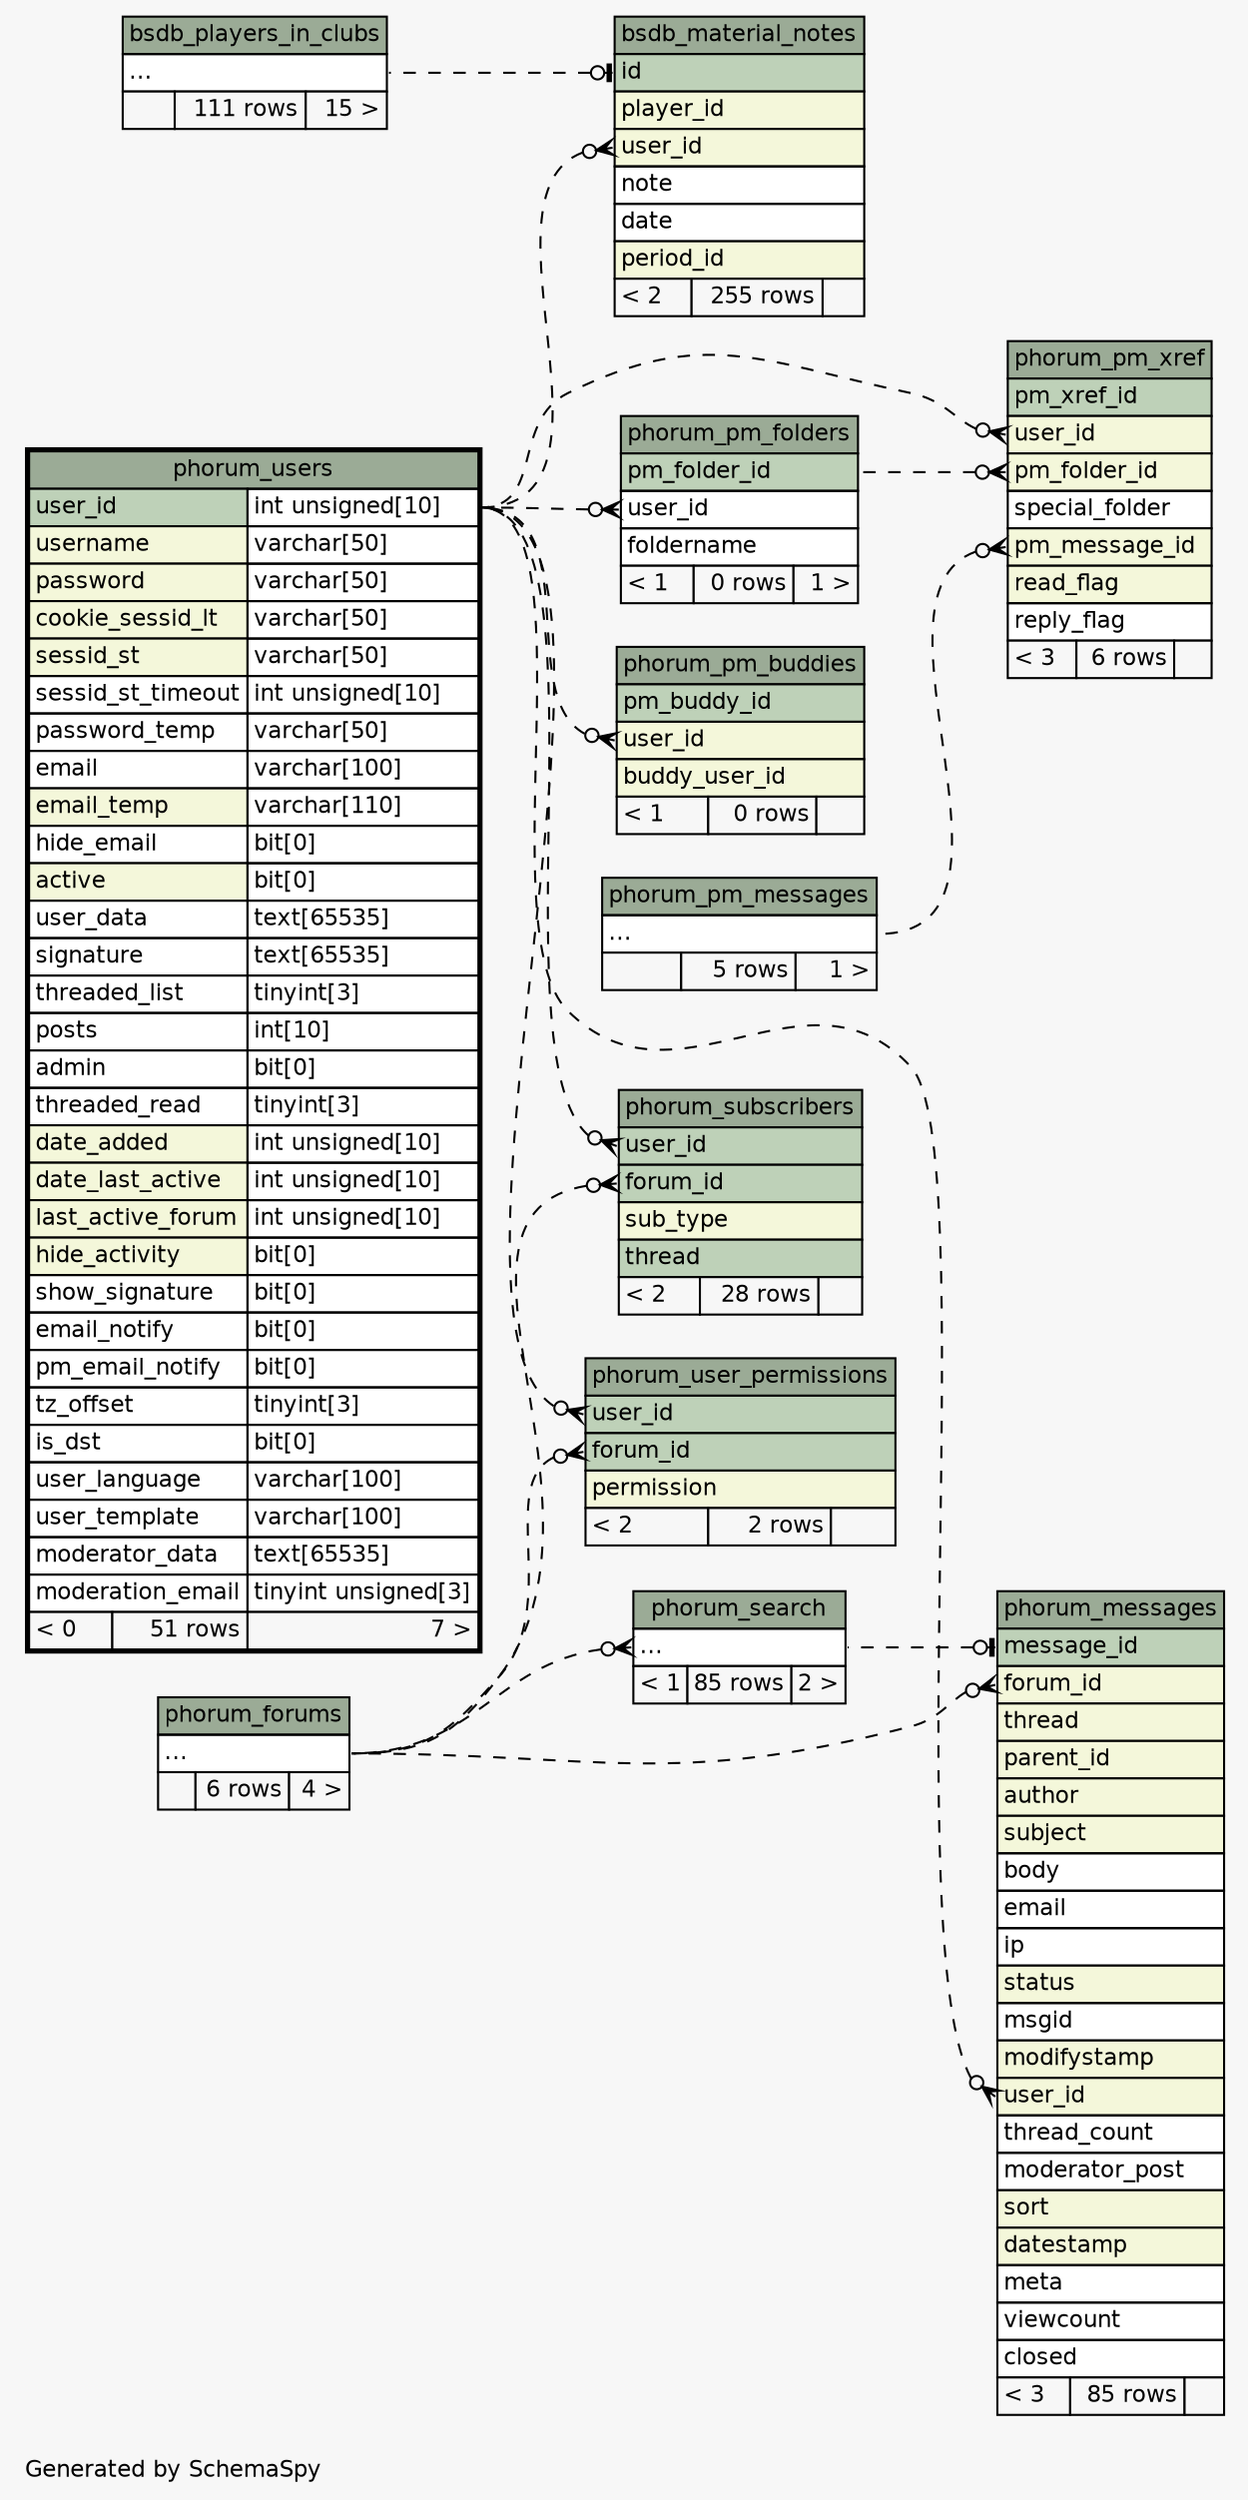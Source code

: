 // dot 2.38.0 on Mac OS X 10.9.4
// SchemaSpy rev 590
digraph "impliedTwoDegreesRelationshipsDiagram" {
  graph [
    rankdir="RL"
    bgcolor="#f7f7f7"
    label="\nGenerated by SchemaSpy"
    labeljust="l"
    nodesep="0.18"
    ranksep="0.46"
    fontname="Helvetica"
    fontsize="11"
  ];
  node [
    fontname="Helvetica"
    fontsize="11"
    shape="plaintext"
  ];
  edge [
    arrowsize="0.8"
  ];
  "bsdb_material_notes":"id":w -> "bsdb_players_in_clubs":"elipses":e [arrowhead=none dir=back arrowtail=teeodot style=dashed];
  "bsdb_material_notes":"user_id":w -> "phorum_users":"user_id.type":e [arrowhead=none dir=back arrowtail=crowodot style=dashed];
  "phorum_messages":"forum_id":w -> "phorum_forums":"elipses":e [arrowhead=none dir=back arrowtail=crowodot style=dashed];
  "phorum_messages":"message_id":w -> "phorum_search":"elipses":e [arrowhead=none dir=back arrowtail=teeodot style=dashed];
  "phorum_messages":"user_id":w -> "phorum_users":"user_id.type":e [arrowhead=none dir=back arrowtail=crowodot style=dashed];
  "phorum_pm_buddies":"user_id":w -> "phorum_users":"user_id.type":e [arrowhead=none dir=back arrowtail=crowodot style=dashed];
  "phorum_pm_folders":"user_id":w -> "phorum_users":"user_id.type":e [arrowhead=none dir=back arrowtail=crowodot style=dashed];
  "phorum_pm_xref":"pm_folder_id":w -> "phorum_pm_folders":"pm_folder_id":e [arrowhead=none dir=back arrowtail=crowodot style=dashed];
  "phorum_pm_xref":"pm_message_id":w -> "phorum_pm_messages":"elipses":e [arrowhead=none dir=back arrowtail=crowodot style=dashed];
  "phorum_pm_xref":"user_id":w -> "phorum_users":"user_id.type":e [arrowhead=none dir=back arrowtail=crowodot style=dashed];
  "phorum_search":"elipses":w -> "phorum_forums":"elipses":e [arrowhead=none dir=back arrowtail=crowodot style=dashed];
  "phorum_subscribers":"forum_id":w -> "phorum_forums":"elipses":e [arrowhead=none dir=back arrowtail=crowodot style=dashed];
  "phorum_subscribers":"user_id":w -> "phorum_users":"user_id.type":e [arrowhead=none dir=back arrowtail=crowodot style=dashed];
  "phorum_user_permissions":"forum_id":w -> "phorum_forums":"elipses":e [arrowhead=none dir=back arrowtail=crowodot style=dashed];
  "phorum_user_permissions":"user_id":w -> "phorum_users":"user_id.type":e [arrowhead=none dir=back arrowtail=crowodot style=dashed];
  "bsdb_material_notes" [
    label=<
    <TABLE BORDER="0" CELLBORDER="1" CELLSPACING="0" BGCOLOR="#ffffff">
      <TR><TD COLSPAN="3" BGCOLOR="#9bab96" ALIGN="CENTER">bsdb_material_notes</TD></TR>
      <TR><TD PORT="id" COLSPAN="3" BGCOLOR="#bed1b8" ALIGN="LEFT">id</TD></TR>
      <TR><TD PORT="player_id" COLSPAN="3" BGCOLOR="#f4f7da" ALIGN="LEFT">player_id</TD></TR>
      <TR><TD PORT="user_id" COLSPAN="3" BGCOLOR="#f4f7da" ALIGN="LEFT">user_id</TD></TR>
      <TR><TD PORT="note" COLSPAN="3" ALIGN="LEFT">note</TD></TR>
      <TR><TD PORT="date" COLSPAN="3" ALIGN="LEFT">date</TD></TR>
      <TR><TD PORT="period_id" COLSPAN="3" BGCOLOR="#f4f7da" ALIGN="LEFT">period_id</TD></TR>
      <TR><TD ALIGN="LEFT" BGCOLOR="#f7f7f7">&lt; 2</TD><TD ALIGN="RIGHT" BGCOLOR="#f7f7f7">255 rows</TD><TD ALIGN="RIGHT" BGCOLOR="#f7f7f7">  </TD></TR>
    </TABLE>>
    URL="bsdb_material_notes.html"
    tooltip="bsdb_material_notes"
  ];
  "bsdb_players_in_clubs" [
    label=<
    <TABLE BORDER="0" CELLBORDER="1" CELLSPACING="0" BGCOLOR="#ffffff">
      <TR><TD COLSPAN="3" BGCOLOR="#9bab96" ALIGN="CENTER">bsdb_players_in_clubs</TD></TR>
      <TR><TD PORT="elipses" COLSPAN="3" ALIGN="LEFT">...</TD></TR>
      <TR><TD ALIGN="LEFT" BGCOLOR="#f7f7f7">  </TD><TD ALIGN="RIGHT" BGCOLOR="#f7f7f7">111 rows</TD><TD ALIGN="RIGHT" BGCOLOR="#f7f7f7">15 &gt;</TD></TR>
    </TABLE>>
    URL="bsdb_players_in_clubs.html"
    tooltip="bsdb_players_in_clubs"
  ];
  "phorum_forums" [
    label=<
    <TABLE BORDER="0" CELLBORDER="1" CELLSPACING="0" BGCOLOR="#ffffff">
      <TR><TD COLSPAN="3" BGCOLOR="#9bab96" ALIGN="CENTER">phorum_forums</TD></TR>
      <TR><TD PORT="elipses" COLSPAN="3" ALIGN="LEFT">...</TD></TR>
      <TR><TD ALIGN="LEFT" BGCOLOR="#f7f7f7">  </TD><TD ALIGN="RIGHT" BGCOLOR="#f7f7f7">6 rows</TD><TD ALIGN="RIGHT" BGCOLOR="#f7f7f7">4 &gt;</TD></TR>
    </TABLE>>
    URL="phorum_forums.html"
    tooltip="phorum_forums"
  ];
  "phorum_messages" [
    label=<
    <TABLE BORDER="0" CELLBORDER="1" CELLSPACING="0" BGCOLOR="#ffffff">
      <TR><TD COLSPAN="3" BGCOLOR="#9bab96" ALIGN="CENTER">phorum_messages</TD></TR>
      <TR><TD PORT="message_id" COLSPAN="3" BGCOLOR="#bed1b8" ALIGN="LEFT">message_id</TD></TR>
      <TR><TD PORT="forum_id" COLSPAN="3" BGCOLOR="#f4f7da" ALIGN="LEFT">forum_id</TD></TR>
      <TR><TD PORT="thread" COLSPAN="3" BGCOLOR="#f4f7da" ALIGN="LEFT">thread</TD></TR>
      <TR><TD PORT="parent_id" COLSPAN="3" BGCOLOR="#f4f7da" ALIGN="LEFT">parent_id</TD></TR>
      <TR><TD PORT="author" COLSPAN="3" BGCOLOR="#f4f7da" ALIGN="LEFT">author</TD></TR>
      <TR><TD PORT="subject" COLSPAN="3" BGCOLOR="#f4f7da" ALIGN="LEFT">subject</TD></TR>
      <TR><TD PORT="body" COLSPAN="3" ALIGN="LEFT">body</TD></TR>
      <TR><TD PORT="email" COLSPAN="3" ALIGN="LEFT">email</TD></TR>
      <TR><TD PORT="ip" COLSPAN="3" ALIGN="LEFT">ip</TD></TR>
      <TR><TD PORT="status" COLSPAN="3" BGCOLOR="#f4f7da" ALIGN="LEFT">status</TD></TR>
      <TR><TD PORT="msgid" COLSPAN="3" ALIGN="LEFT">msgid</TD></TR>
      <TR><TD PORT="modifystamp" COLSPAN="3" BGCOLOR="#f4f7da" ALIGN="LEFT">modifystamp</TD></TR>
      <TR><TD PORT="user_id" COLSPAN="3" BGCOLOR="#f4f7da" ALIGN="LEFT">user_id</TD></TR>
      <TR><TD PORT="thread_count" COLSPAN="3" ALIGN="LEFT">thread_count</TD></TR>
      <TR><TD PORT="moderator_post" COLSPAN="3" ALIGN="LEFT">moderator_post</TD></TR>
      <TR><TD PORT="sort" COLSPAN="3" BGCOLOR="#f4f7da" ALIGN="LEFT">sort</TD></TR>
      <TR><TD PORT="datestamp" COLSPAN="3" BGCOLOR="#f4f7da" ALIGN="LEFT">datestamp</TD></TR>
      <TR><TD PORT="meta" COLSPAN="3" ALIGN="LEFT">meta</TD></TR>
      <TR><TD PORT="viewcount" COLSPAN="3" ALIGN="LEFT">viewcount</TD></TR>
      <TR><TD PORT="closed" COLSPAN="3" ALIGN="LEFT">closed</TD></TR>
      <TR><TD ALIGN="LEFT" BGCOLOR="#f7f7f7">&lt; 3</TD><TD ALIGN="RIGHT" BGCOLOR="#f7f7f7">85 rows</TD><TD ALIGN="RIGHT" BGCOLOR="#f7f7f7">  </TD></TR>
    </TABLE>>
    URL="phorum_messages.html"
    tooltip="phorum_messages"
  ];
  "phorum_pm_buddies" [
    label=<
    <TABLE BORDER="0" CELLBORDER="1" CELLSPACING="0" BGCOLOR="#ffffff">
      <TR><TD COLSPAN="3" BGCOLOR="#9bab96" ALIGN="CENTER">phorum_pm_buddies</TD></TR>
      <TR><TD PORT="pm_buddy_id" COLSPAN="3" BGCOLOR="#bed1b8" ALIGN="LEFT">pm_buddy_id</TD></TR>
      <TR><TD PORT="user_id" COLSPAN="3" BGCOLOR="#f4f7da" ALIGN="LEFT">user_id</TD></TR>
      <TR><TD PORT="buddy_user_id" COLSPAN="3" BGCOLOR="#f4f7da" ALIGN="LEFT">buddy_user_id</TD></TR>
      <TR><TD ALIGN="LEFT" BGCOLOR="#f7f7f7">&lt; 1</TD><TD ALIGN="RIGHT" BGCOLOR="#f7f7f7">0 rows</TD><TD ALIGN="RIGHT" BGCOLOR="#f7f7f7">  </TD></TR>
    </TABLE>>
    URL="phorum_pm_buddies.html"
    tooltip="phorum_pm_buddies"
  ];
  "phorum_pm_folders" [
    label=<
    <TABLE BORDER="0" CELLBORDER="1" CELLSPACING="0" BGCOLOR="#ffffff">
      <TR><TD COLSPAN="3" BGCOLOR="#9bab96" ALIGN="CENTER">phorum_pm_folders</TD></TR>
      <TR><TD PORT="pm_folder_id" COLSPAN="3" BGCOLOR="#bed1b8" ALIGN="LEFT">pm_folder_id</TD></TR>
      <TR><TD PORT="user_id" COLSPAN="3" ALIGN="LEFT">user_id</TD></TR>
      <TR><TD PORT="foldername" COLSPAN="3" ALIGN="LEFT">foldername</TD></TR>
      <TR><TD ALIGN="LEFT" BGCOLOR="#f7f7f7">&lt; 1</TD><TD ALIGN="RIGHT" BGCOLOR="#f7f7f7">0 rows</TD><TD ALIGN="RIGHT" BGCOLOR="#f7f7f7">1 &gt;</TD></TR>
    </TABLE>>
    URL="phorum_pm_folders.html"
    tooltip="phorum_pm_folders"
  ];
  "phorum_pm_messages" [
    label=<
    <TABLE BORDER="0" CELLBORDER="1" CELLSPACING="0" BGCOLOR="#ffffff">
      <TR><TD COLSPAN="3" BGCOLOR="#9bab96" ALIGN="CENTER">phorum_pm_messages</TD></TR>
      <TR><TD PORT="elipses" COLSPAN="3" ALIGN="LEFT">...</TD></TR>
      <TR><TD ALIGN="LEFT" BGCOLOR="#f7f7f7">  </TD><TD ALIGN="RIGHT" BGCOLOR="#f7f7f7">5 rows</TD><TD ALIGN="RIGHT" BGCOLOR="#f7f7f7">1 &gt;</TD></TR>
    </TABLE>>
    URL="phorum_pm_messages.html"
    tooltip="phorum_pm_messages"
  ];
  "phorum_pm_xref" [
    label=<
    <TABLE BORDER="0" CELLBORDER="1" CELLSPACING="0" BGCOLOR="#ffffff">
      <TR><TD COLSPAN="3" BGCOLOR="#9bab96" ALIGN="CENTER">phorum_pm_xref</TD></TR>
      <TR><TD PORT="pm_xref_id" COLSPAN="3" BGCOLOR="#bed1b8" ALIGN="LEFT">pm_xref_id</TD></TR>
      <TR><TD PORT="user_id" COLSPAN="3" BGCOLOR="#f4f7da" ALIGN="LEFT">user_id</TD></TR>
      <TR><TD PORT="pm_folder_id" COLSPAN="3" BGCOLOR="#f4f7da" ALIGN="LEFT">pm_folder_id</TD></TR>
      <TR><TD PORT="special_folder" COLSPAN="3" ALIGN="LEFT">special_folder</TD></TR>
      <TR><TD PORT="pm_message_id" COLSPAN="3" BGCOLOR="#f4f7da" ALIGN="LEFT">pm_message_id</TD></TR>
      <TR><TD PORT="read_flag" COLSPAN="3" BGCOLOR="#f4f7da" ALIGN="LEFT">read_flag</TD></TR>
      <TR><TD PORT="reply_flag" COLSPAN="3" ALIGN="LEFT">reply_flag</TD></TR>
      <TR><TD ALIGN="LEFT" BGCOLOR="#f7f7f7">&lt; 3</TD><TD ALIGN="RIGHT" BGCOLOR="#f7f7f7">6 rows</TD><TD ALIGN="RIGHT" BGCOLOR="#f7f7f7">  </TD></TR>
    </TABLE>>
    URL="phorum_pm_xref.html"
    tooltip="phorum_pm_xref"
  ];
  "phorum_search" [
    label=<
    <TABLE BORDER="0" CELLBORDER="1" CELLSPACING="0" BGCOLOR="#ffffff">
      <TR><TD COLSPAN="3" BGCOLOR="#9bab96" ALIGN="CENTER">phorum_search</TD></TR>
      <TR><TD PORT="elipses" COLSPAN="3" ALIGN="LEFT">...</TD></TR>
      <TR><TD ALIGN="LEFT" BGCOLOR="#f7f7f7">&lt; 1</TD><TD ALIGN="RIGHT" BGCOLOR="#f7f7f7">85 rows</TD><TD ALIGN="RIGHT" BGCOLOR="#f7f7f7">2 &gt;</TD></TR>
    </TABLE>>
    URL="phorum_search.html"
    tooltip="phorum_search"
  ];
  "phorum_subscribers" [
    label=<
    <TABLE BORDER="0" CELLBORDER="1" CELLSPACING="0" BGCOLOR="#ffffff">
      <TR><TD COLSPAN="3" BGCOLOR="#9bab96" ALIGN="CENTER">phorum_subscribers</TD></TR>
      <TR><TD PORT="user_id" COLSPAN="3" BGCOLOR="#bed1b8" ALIGN="LEFT">user_id</TD></TR>
      <TR><TD PORT="forum_id" COLSPAN="3" BGCOLOR="#bed1b8" ALIGN="LEFT">forum_id</TD></TR>
      <TR><TD PORT="sub_type" COLSPAN="3" BGCOLOR="#f4f7da" ALIGN="LEFT">sub_type</TD></TR>
      <TR><TD PORT="thread" COLSPAN="3" BGCOLOR="#bed1b8" ALIGN="LEFT">thread</TD></TR>
      <TR><TD ALIGN="LEFT" BGCOLOR="#f7f7f7">&lt; 2</TD><TD ALIGN="RIGHT" BGCOLOR="#f7f7f7">28 rows</TD><TD ALIGN="RIGHT" BGCOLOR="#f7f7f7">  </TD></TR>
    </TABLE>>
    URL="phorum_subscribers.html"
    tooltip="phorum_subscribers"
  ];
  "phorum_user_permissions" [
    label=<
    <TABLE BORDER="0" CELLBORDER="1" CELLSPACING="0" BGCOLOR="#ffffff">
      <TR><TD COLSPAN="3" BGCOLOR="#9bab96" ALIGN="CENTER">phorum_user_permissions</TD></TR>
      <TR><TD PORT="user_id" COLSPAN="3" BGCOLOR="#bed1b8" ALIGN="LEFT">user_id</TD></TR>
      <TR><TD PORT="forum_id" COLSPAN="3" BGCOLOR="#bed1b8" ALIGN="LEFT">forum_id</TD></TR>
      <TR><TD PORT="permission" COLSPAN="3" BGCOLOR="#f4f7da" ALIGN="LEFT">permission</TD></TR>
      <TR><TD ALIGN="LEFT" BGCOLOR="#f7f7f7">&lt; 2</TD><TD ALIGN="RIGHT" BGCOLOR="#f7f7f7">2 rows</TD><TD ALIGN="RIGHT" BGCOLOR="#f7f7f7">  </TD></TR>
    </TABLE>>
    URL="phorum_user_permissions.html"
    tooltip="phorum_user_permissions"
  ];
  "phorum_users" [
    label=<
    <TABLE BORDER="2" CELLBORDER="1" CELLSPACING="0" BGCOLOR="#ffffff">
      <TR><TD COLSPAN="3" BGCOLOR="#9bab96" ALIGN="CENTER">phorum_users</TD></TR>
      <TR><TD PORT="user_id" COLSPAN="2" BGCOLOR="#bed1b8" ALIGN="LEFT">user_id</TD><TD PORT="user_id.type" ALIGN="LEFT">int unsigned[10]</TD></TR>
      <TR><TD PORT="username" COLSPAN="2" BGCOLOR="#f4f7da" ALIGN="LEFT">username</TD><TD PORT="username.type" ALIGN="LEFT">varchar[50]</TD></TR>
      <TR><TD PORT="password" COLSPAN="2" BGCOLOR="#f4f7da" ALIGN="LEFT">password</TD><TD PORT="password.type" ALIGN="LEFT">varchar[50]</TD></TR>
      <TR><TD PORT="cookie_sessid_lt" COLSPAN="2" BGCOLOR="#f4f7da" ALIGN="LEFT">cookie_sessid_lt</TD><TD PORT="cookie_sessid_lt.type" ALIGN="LEFT">varchar[50]</TD></TR>
      <TR><TD PORT="sessid_st" COLSPAN="2" BGCOLOR="#f4f7da" ALIGN="LEFT">sessid_st</TD><TD PORT="sessid_st.type" ALIGN="LEFT">varchar[50]</TD></TR>
      <TR><TD PORT="sessid_st_timeout" COLSPAN="2" ALIGN="LEFT">sessid_st_timeout</TD><TD PORT="sessid_st_timeout.type" ALIGN="LEFT">int unsigned[10]</TD></TR>
      <TR><TD PORT="password_temp" COLSPAN="2" ALIGN="LEFT">password_temp</TD><TD PORT="password_temp.type" ALIGN="LEFT">varchar[50]</TD></TR>
      <TR><TD PORT="email" COLSPAN="2" ALIGN="LEFT">email</TD><TD PORT="email.type" ALIGN="LEFT">varchar[100]</TD></TR>
      <TR><TD PORT="email_temp" COLSPAN="2" BGCOLOR="#f4f7da" ALIGN="LEFT">email_temp</TD><TD PORT="email_temp.type" ALIGN="LEFT">varchar[110]</TD></TR>
      <TR><TD PORT="hide_email" COLSPAN="2" ALIGN="LEFT">hide_email</TD><TD PORT="hide_email.type" ALIGN="LEFT">bit[0]</TD></TR>
      <TR><TD PORT="active" COLSPAN="2" BGCOLOR="#f4f7da" ALIGN="LEFT">active</TD><TD PORT="active.type" ALIGN="LEFT">bit[0]</TD></TR>
      <TR><TD PORT="user_data" COLSPAN="2" ALIGN="LEFT">user_data</TD><TD PORT="user_data.type" ALIGN="LEFT">text[65535]</TD></TR>
      <TR><TD PORT="signature" COLSPAN="2" ALIGN="LEFT">signature</TD><TD PORT="signature.type" ALIGN="LEFT">text[65535]</TD></TR>
      <TR><TD PORT="threaded_list" COLSPAN="2" ALIGN="LEFT">threaded_list</TD><TD PORT="threaded_list.type" ALIGN="LEFT">tinyint[3]</TD></TR>
      <TR><TD PORT="posts" COLSPAN="2" ALIGN="LEFT">posts</TD><TD PORT="posts.type" ALIGN="LEFT">int[10]</TD></TR>
      <TR><TD PORT="admin" COLSPAN="2" ALIGN="LEFT">admin</TD><TD PORT="admin.type" ALIGN="LEFT">bit[0]</TD></TR>
      <TR><TD PORT="threaded_read" COLSPAN="2" ALIGN="LEFT">threaded_read</TD><TD PORT="threaded_read.type" ALIGN="LEFT">tinyint[3]</TD></TR>
      <TR><TD PORT="date_added" COLSPAN="2" BGCOLOR="#f4f7da" ALIGN="LEFT">date_added</TD><TD PORT="date_added.type" ALIGN="LEFT">int unsigned[10]</TD></TR>
      <TR><TD PORT="date_last_active" COLSPAN="2" BGCOLOR="#f4f7da" ALIGN="LEFT">date_last_active</TD><TD PORT="date_last_active.type" ALIGN="LEFT">int unsigned[10]</TD></TR>
      <TR><TD PORT="last_active_forum" COLSPAN="2" BGCOLOR="#f4f7da" ALIGN="LEFT">last_active_forum</TD><TD PORT="last_active_forum.type" ALIGN="LEFT">int unsigned[10]</TD></TR>
      <TR><TD PORT="hide_activity" COLSPAN="2" BGCOLOR="#f4f7da" ALIGN="LEFT">hide_activity</TD><TD PORT="hide_activity.type" ALIGN="LEFT">bit[0]</TD></TR>
      <TR><TD PORT="show_signature" COLSPAN="2" ALIGN="LEFT">show_signature</TD><TD PORT="show_signature.type" ALIGN="LEFT">bit[0]</TD></TR>
      <TR><TD PORT="email_notify" COLSPAN="2" ALIGN="LEFT">email_notify</TD><TD PORT="email_notify.type" ALIGN="LEFT">bit[0]</TD></TR>
      <TR><TD PORT="pm_email_notify" COLSPAN="2" ALIGN="LEFT">pm_email_notify</TD><TD PORT="pm_email_notify.type" ALIGN="LEFT">bit[0]</TD></TR>
      <TR><TD PORT="tz_offset" COLSPAN="2" ALIGN="LEFT">tz_offset</TD><TD PORT="tz_offset.type" ALIGN="LEFT">tinyint[3]</TD></TR>
      <TR><TD PORT="is_dst" COLSPAN="2" ALIGN="LEFT">is_dst</TD><TD PORT="is_dst.type" ALIGN="LEFT">bit[0]</TD></TR>
      <TR><TD PORT="user_language" COLSPAN="2" ALIGN="LEFT">user_language</TD><TD PORT="user_language.type" ALIGN="LEFT">varchar[100]</TD></TR>
      <TR><TD PORT="user_template" COLSPAN="2" ALIGN="LEFT">user_template</TD><TD PORT="user_template.type" ALIGN="LEFT">varchar[100]</TD></TR>
      <TR><TD PORT="moderator_data" COLSPAN="2" ALIGN="LEFT">moderator_data</TD><TD PORT="moderator_data.type" ALIGN="LEFT">text[65535]</TD></TR>
      <TR><TD PORT="moderation_email" COLSPAN="2" ALIGN="LEFT">moderation_email</TD><TD PORT="moderation_email.type" ALIGN="LEFT">tinyint unsigned[3]</TD></TR>
      <TR><TD ALIGN="LEFT" BGCOLOR="#f7f7f7">&lt; 0</TD><TD ALIGN="RIGHT" BGCOLOR="#f7f7f7">51 rows</TD><TD ALIGN="RIGHT" BGCOLOR="#f7f7f7">7 &gt;</TD></TR>
    </TABLE>>
    URL="phorum_users.html"
    tooltip="phorum_users"
  ];
}
